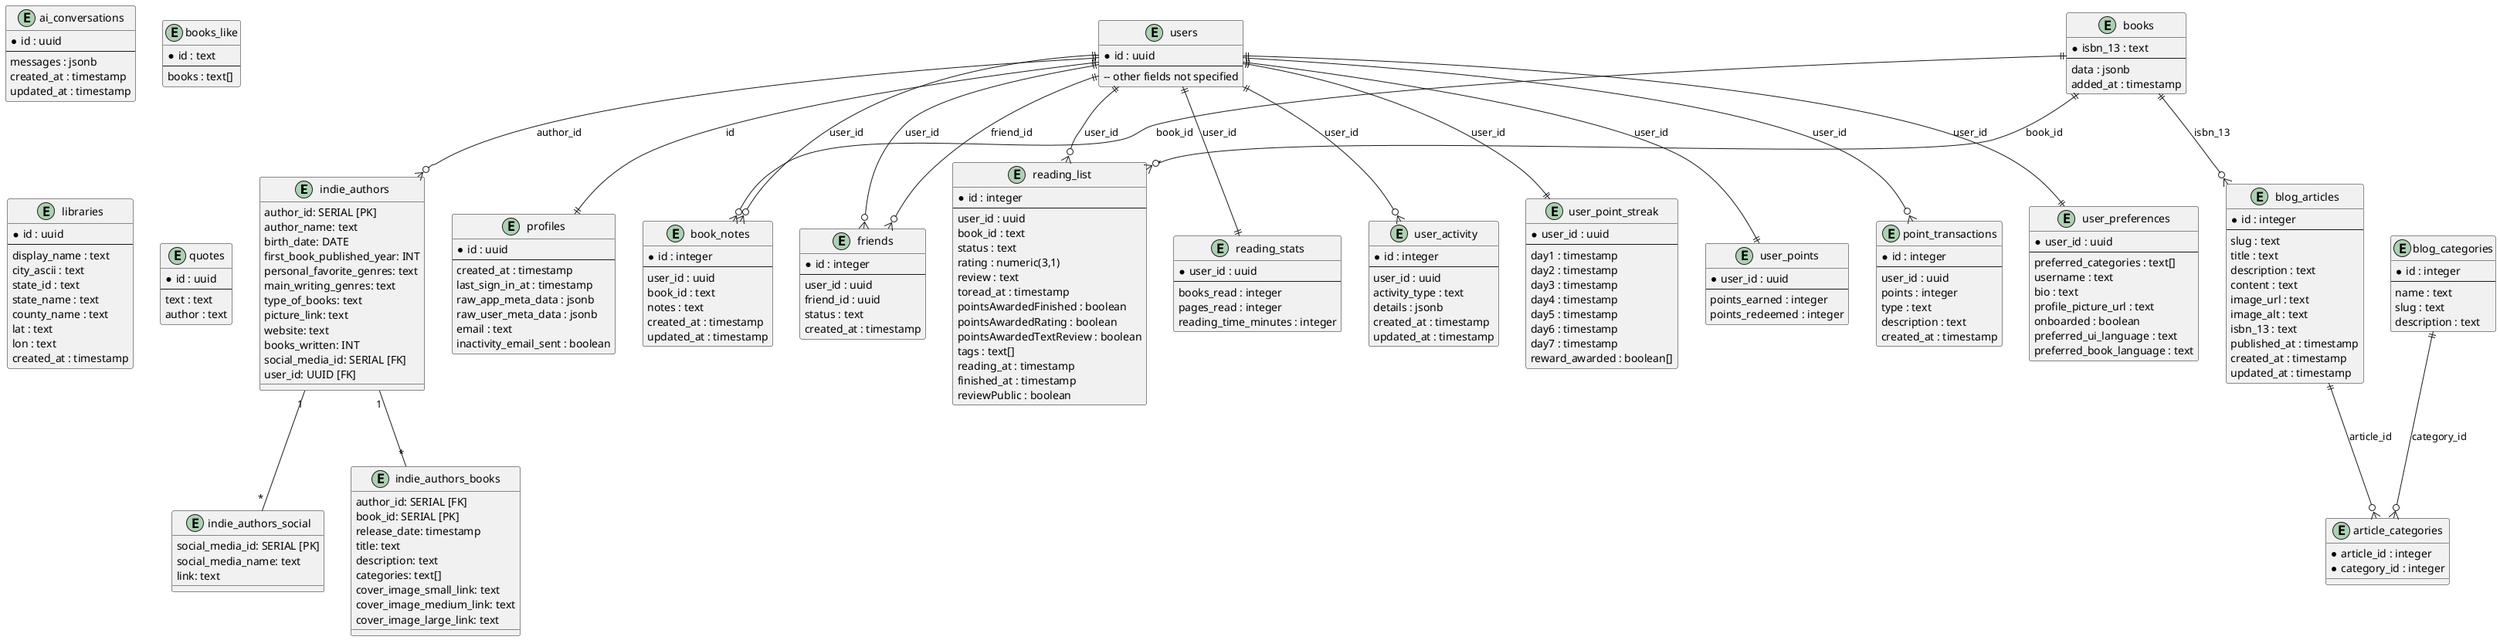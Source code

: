 @startuml

entity "indie_authors" as Author {
    author_id: SERIAL [PK]
    author_name: text
    birth_date: DATE
    first_book_published_year: INT
    personal_favorite_genres: text
    main_writing_genres: text
    type_of_books: text
    picture_link: text
    website: text
    books_written: INT
    social_media_id: SERIAL [FK]
    user_id: UUID [FK]
}

entity "indie_authors_social" as SocialMedia {
    social_media_id: SERIAL [PK]
    social_media_name: text
    link: text
}

entity "indie_authors_books" as AuthorBook {
    author_id: SERIAL [FK]
    book_id: SERIAL [PK]
    release_date: timestamp
    title: text
    description: text
    categories: text[]
    cover_image_small_link: text
    cover_image_medium_link: text
    cover_image_large_link: text
}

Author "1" -- "*"  SocialMedia
Author "1" -- "*" AuthorBook

' Entities

entity "ai_conversations" {
  * id : uuid
  --
  messages : jsonb
  created_at : timestamp
  updated_at : timestamp
}

entity "article_categories" {
  * article_id : integer
  * category_id : integer
}

entity "blog_articles" {
  * id : integer
  --
  slug : text
  title : text
  description : text
  content : text
  image_url : text
  image_alt : text
  isbn_13 : text
  published_at : timestamp
  created_at : timestamp
  updated_at : timestamp
}

entity "blog_categories" {
  * id : integer
  --
  name : text
  slug : text
  description : text
}

entity "book_notes" {
  * id : integer
  --
  user_id : uuid
  book_id : text
  notes : text
  created_at : timestamp
  updated_at : timestamp
}

entity "books" {
  * isbn_13 : text
  --
  data : jsonb
  added_at : timestamp
}

entity "books_like" {
  * id : text
  --
  books : text[]
}

entity "friends" {
  * id : integer
  --
  user_id : uuid
  friend_id : uuid
  status : text
  created_at : timestamp
}

entity "libraries" {
  * id : uuid
  --
  display_name : text
  city_ascii : text
  state_id : text
  state_name : text
  county_name : text
  lat : text
  lon : text
  created_at : timestamp
}


entity "point_transactions" {
  * id : integer
  --
  user_id : uuid
  points : integer
  type : text
  description : text
  created_at : timestamp
}

entity "profiles" {
  * id : uuid
  --
  created_at : timestamp
  last_sign_in_at : timestamp
  raw_app_meta_data : jsonb
  raw_user_meta_data : jsonb
  email : text
  inactivity_email_sent : boolean
}

entity "quotes" {
  * id : uuid
  --
  text : text
  author : text
}

entity "reading_list" {
  * id : integer
  --
  user_id : uuid
  book_id : text
  status : text
  rating : numeric(3,1)
  review : text
  toread_at : timestamp
  pointsAwardedFinished : boolean
  pointsAwardedRating : boolean
  pointsAwardedTextReview : boolean
  tags : text[]
  reading_at : timestamp
  finished_at : timestamp
  reviewPublic : boolean
}

entity "reading_stats" {
  * user_id : uuid
  --
  books_read : integer
  pages_read : integer
  reading_time_minutes : integer
}

entity "user_activity" {
  * id : integer
  --
  user_id : uuid
  activity_type : text
  details : jsonb
  created_at : timestamp
  updated_at : timestamp
}

entity "user_point_streak" {
  * user_id : uuid
  --
  day1 : timestamp
  day2 : timestamp
  day3 : timestamp
  day4 : timestamp
  day5 : timestamp
  day6 : timestamp
  day7 : timestamp
  reward_awarded : boolean[]
}

entity "user_points" {
  * user_id : uuid
  --
  points_earned : integer
  points_redeemed : integer
}

entity "user_preferences" {
  * user_id : uuid
  --
  preferred_categories : text[]
  username : text
  bio : text
  profile_picture_url : text
  onboarded : boolean
  preferred_ui_language : text
  preferred_book_language : text
}

entity "users" as auth_users {
  * id : uuid
  --
  -- other fields not specified
}

' Relationships
auth_users ||--o{ Author : "author_id"

auth_users ||--o{ book_notes : "user_id"

books ||--o{ book_notes : "book_id"

books ||--o{ reading_list : "book_id"

auth_users ||--|| profiles : "id"

auth_users ||--|| reading_stats : "user_id"

auth_users ||--|| user_point_streak : "user_id"

auth_users ||--|| user_points : "user_id"

auth_users ||--|| user_preferences : "user_id"

auth_users ||--o{ friends : "user_id"

auth_users ||--o{ friends : "friend_id"

auth_users ||--o{ point_transactions : "user_id"

auth_users ||--o{ reading_list : "user_id"

auth_users ||--o{ user_activity : "user_id"

books ||--o{ blog_articles : "isbn_13"

blog_articles ||--o{ article_categories : "article_id"

blog_categories ||--o{ article_categories : "category_id"

@enduml